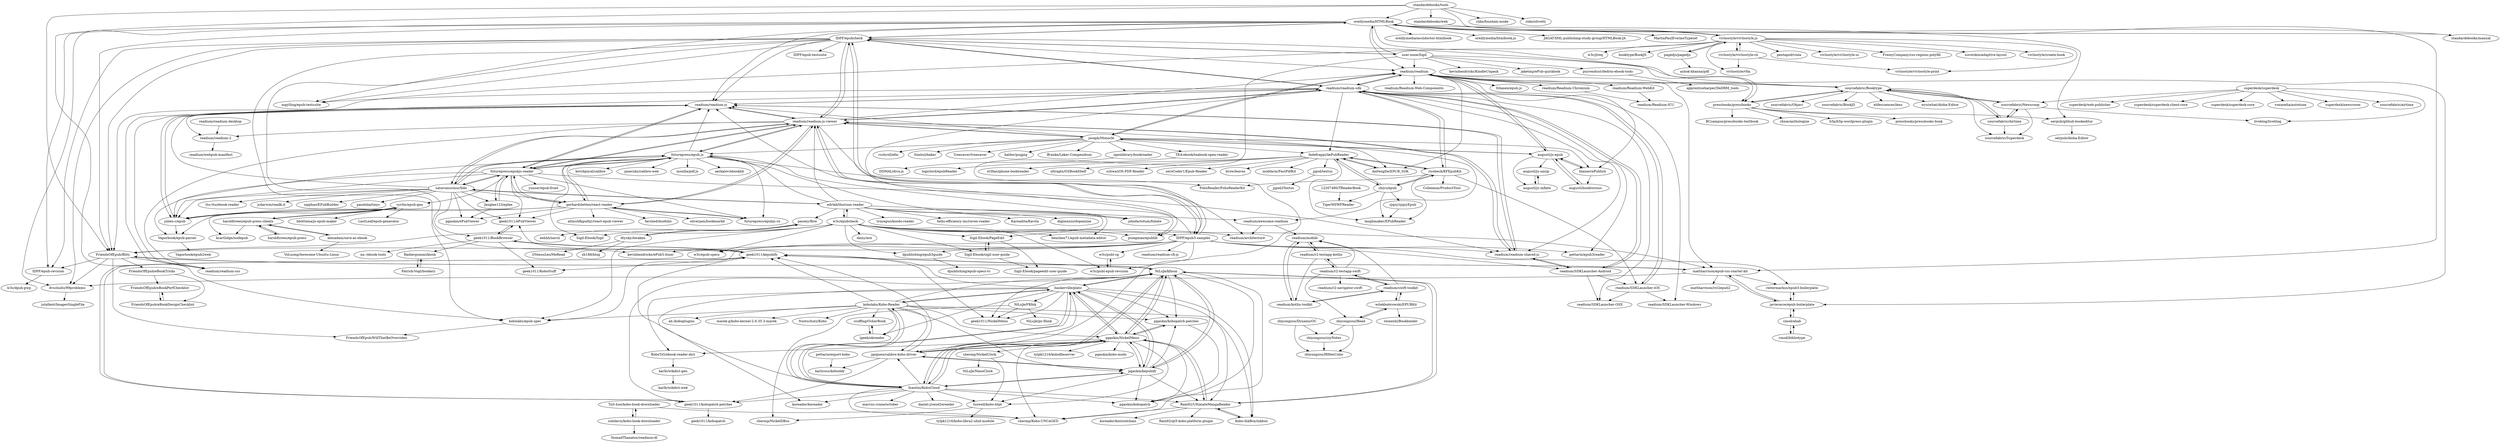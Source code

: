 digraph G {
"oreillymedia/HTMLBook" -> "vivliostyle/vivliostyle.js"
"oreillymedia/HTMLBook" -> "dvschultz/99problems"
"oreillymedia/HTMLBook" -> "oreillymedia/asciidoctor-htmlbook"
"oreillymedia/HTMLBook" -> "mgylling/epub-testsuite"
"oreillymedia/HTMLBook" -> "IDPF/epubcheck"
"oreillymedia/HTMLBook" -> "readium/readium"
"oreillymedia/HTMLBook" -> "oreillymedia/htmlbook.js"
"oreillymedia/HTMLBook" -> "readium/readium-js"
"oreillymedia/HTMLBook" -> "mattharrison/epub-css-starter-kit"
"oreillymedia/HTMLBook" -> "FriendsOfEpub/Blitz"
"oreillymedia/HTMLBook" -> "JAGAT-XML-publishing-study-group/HTMLBook-JA"
"oreillymedia/HTMLBook" -> "pressbooks/pressbooks"
"oreillymedia/HTMLBook" -> "IDPF/epub-revision"
"oreillymedia/HTMLBook" -> "oerpub/github-bookeditor"
"oreillymedia/HTMLBook" -> "MartinPaulEve/meTypeset" ["e"=1]
"IDPF/epubcheck" -> "user-none/Sigil"
"IDPF/epubcheck" -> "IDPF/epub3-samples"
"IDPF/epubcheck" -> "kobolabs/epub-spec"
"IDPF/epubcheck" -> "readium/readium-js-viewer"
"IDPF/epubcheck" -> "readium/readium-js"
"IDPF/epubcheck" -> "dvschultz/99problems"
"IDPF/epubcheck" -> "oreillymedia/HTMLBook"
"IDPF/epubcheck" -> "IDPF/epub-revision"
"IDPF/epubcheck" -> "readium/readium-sdk"
"IDPF/epubcheck" -> "mgylling/epub-testsuite"
"IDPF/epubcheck" -> "pressbooks/pressbooks"
"IDPF/epubcheck" -> "FriendsOfEpub/Blitz"
"IDPF/epubcheck" -> "readium/readium"
"IDPF/epubcheck" -> "IDPF/epub-testsuite"
"IDPF/epubcheck" -> "kevinhendricks/ePub3-itizer"
"kobolabs/Kobo-Reader" -> "kobolabs/epub-spec"
"kobolabs/Kobo-Reader" -> "baskerville/plato"
"kobolabs/Kobo-Reader" -> "NiLuJe/kfmon"
"kobolabs/Kobo-Reader" -> "jgoguen/calibre-kobo-driver"
"kobolabs/Kobo-Reader" -> "fsantini/KoboCloud"
"kobolabs/Kobo-Reader" -> "ah-/koboplugins"
"kobolabs/Kobo-Reader" -> "marek-g/kobo-kernel-2.6.35.3-marek"
"kobolabs/Kobo-Reader" -> "ccoffing/OcherBook"
"kobolabs/Kobo-Reader" -> "pgaskin/NickelMenu"
"kobolabs/Kobo-Reader" -> "frostschutz/Kobo"
"kobolabs/Kobo-Reader" -> "lgeek/okreader"
"kobolabs/Kobo-Reader" -> "pgaskin/kepubify"
"kobolabs/Kobo-Reader" -> "Kobo-InkBox/inkbox"
"kobolabs/Kobo-Reader" -> "geek1011/kepubify"
"kobolabs/Kobo-Reader" -> "pgaskin/kobopatch-patches"
"Rain92/UltimateMangaReader" -> "NiLuJe/kfmon"
"Rain92/UltimateMangaReader" -> "Rain92/qt5-kobo-platform-plugin"
"Rain92/UltimateMangaReader" -> "Kobo-InkBox/inkbox"
"Rain92/UltimateMangaReader" -> "koreader/koxtoolchain"
"Rain92/UltimateMangaReader" -> "pgaskin/NickelMenu"
"Rain92/UltimateMangaReader" -> "shermp/Kobo-UNCaGED"
"subdavis/kobo-book-downloader" -> "TnS-hun/kobo-book-downloader"
"subdavis/kobo-book-downloader" -> "NomadThanatos/readmoo-dl"
"alexadam/save-as-ebook" -> "haroldtreen/epub-press-clients"
"alexadam/save-as-ebook" -> "VoLuong/Awesome-Ubuntu-Linux" ["e"=1]
"futurepress/epub.js" -> "futurepress/epubjs-reader"
"futurepress/epub.js" -> "gerhardsletten/react-reader"
"futurepress/epub.js" -> "readium/readium-js-viewer"
"futurepress/epub.js" -> "satorumurmur/bibi"
"futurepress/epub.js" -> "readium/readium-js"
"futurepress/epub.js" -> "johnfactotum/foliate" ["e"=1]
"futurepress/epub.js" -> "Sigil-Ebook/Sigil" ["e"=1]
"futurepress/epub.js" -> "kovidgoyal/calibre" ["e"=1]
"futurepress/epub.js" -> "FolioReader/FolioReaderKit" ["e"=1]
"futurepress/epub.js" -> "futurepress/epubjs-rn"
"futurepress/epub.js" -> "julien-c/epub"
"futurepress/epub.js" -> "janeczku/calibre-web" ["e"=1]
"futurepress/epub.js" -> "mozilla/pdf.js" ["e"=1]
"futurepress/epub.js" -> "psiegman/epublib" ["e"=1]
"futurepress/epub.js" -> "aerkalov/ebooklib" ["e"=1]
"gerhardsletten/react-reader" -> "futurepress/epubjs-rn"
"gerhardsletten/react-reader" -> "futurepress/epubjs-reader"
"gerhardsletten/react-reader" -> "altmshfkgudtjr/react-epub-viewer"
"gerhardsletten/react-reader" -> "futurepress/epub.js"
"gerhardsletten/react-reader" -> "geek1011/ePubViewer"
"gerhardsletten/react-reader" -> "julien-c/epub"
"gerhardsletten/react-reader" -> "farshed/duofolio" ["e"=1]
"gerhardsletten/react-reader" -> "Vaporbook/epub-parser"
"gerhardsletten/react-reader" -> "readium/readium-js-viewer"
"gerhardsletten/react-reader" -> "pgaskin/ePubViewer"
"gerhardsletten/react-reader" -> "oliverjam/bookmarkd"
"geek1011/ePubViewer" -> "geek1011/BookBrowser"
"dtysky/Awaken" -> "pacexy/flow"
"dtysky/Awaken" -> "zb188/blog" ["e"=1]
"dtysky/Awaken" -> "GVenusLeo/MeRead"
"pgaskin/NickelMenu" -> "NiLuJe/kfmon"
"pgaskin/NickelMenu" -> "pgaskin/kepubify"
"pgaskin/NickelMenu" -> "baskerville/plato"
"pgaskin/NickelMenu" -> "pgaskin/kobopatch-patches"
"pgaskin/NickelMenu" -> "fsantini/KoboCloud"
"pgaskin/NickelMenu" -> "Rain92/UltimateMangaReader"
"pgaskin/NickelMenu" -> "pgaskin/kobopatch"
"pgaskin/NickelMenu" -> "tsowell/kobo-btpt"
"pgaskin/NickelMenu" -> "shermp/Kobo-UNCaGED"
"pgaskin/NickelMenu" -> "jgoguen/calibre-kobo-driver"
"pgaskin/NickelMenu" -> "shermp/NickelClock"
"pgaskin/NickelMenu" -> "BoboTiG/ebook-reader-dict"
"pgaskin/NickelMenu" -> "tylpk1216/kobofileserver"
"pgaskin/NickelMenu" -> "pgaskin/kobo-mods"
"pacexy/flow" -> "dtysky/Awaken"
"pacexy/flow" -> "eehhh/naviii" ["e"=1]
"NiLuJe/FBInk" -> "geek1011/NickelMenu"
"NiLuJe/FBInk" -> "NiLuJe/py-fbink"
"NiLuJe/FBInk" -> "shermp/NickelDBus"
"baskerville/plato" -> "pgaskin/NickelMenu"
"baskerville/plato" -> "NiLuJe/kfmon"
"baskerville/plato" -> "pgaskin/kepubify"
"baskerville/plato" -> "fsantini/KoboCloud"
"baskerville/plato" -> "geek1011/kepubify"
"baskerville/plato" -> "Rain92/UltimateMangaReader"
"baskerville/plato" -> "kobolabs/Kobo-Reader"
"baskerville/plato" -> "BoboTiG/ebook-reader-dict"
"baskerville/plato" -> "NiLuJe/FBInk"
"baskerville/plato" -> "geek1011/NickelMenu"
"baskerville/plato" -> "koreader/koreader" ["e"=1]
"baskerville/plato" -> "lgeek/okreader"
"baskerville/plato" -> "pgaskin/kobopatch-patches"
"baskerville/plato" -> "jgoguen/calibre-kobo-driver"
"baskerville/plato" -> "Kobo-InkBox/inkbox"
"IDPF/epub3-samples" -> "reitermarkus/epub3-boilerplate"
"IDPF/epub3-samples" -> "IDPF/epubcheck"
"IDPF/epub3-samples" -> "FriendsOfEpub/Blitz"
"IDPF/epub3-samples" -> "w3c/epub-specs"
"IDPF/epub3-samples" -> "readium/readium-js-viewer"
"IDPF/epub3-samples" -> "w3c/publ-cg"
"IDPF/epub3-samples" -> "readium/readium-js"
"IDPF/epub3-samples" -> "w3c/publ-epub-revision"
"IDPF/epub3-samples" -> "readium/SDKLauncher-Android"
"IDPF/epub3-samples" -> "dpublishing/epub3guide"
"IDPF/epub3-samples" -> "readium/readium-cfi-js"
"IDPF/epub3-samples" -> "kevinhendricks/ePub3-itizer"
"IDPF/epub3-samples" -> "pettarin/epub3reader" ["e"=1]
"IDPF/epub3-samples" -> "kobolabs/epub-spec"
"IDPF/epub3-samples" -> "readium/readium-shared-js"
"reitermarkus/epub3-boilerplate" -> "javierarce/epub-boilerplate"
"superdesk/superdesk" -> "superdesk/web-publisher"
"superdesk/superdesk" -> "liveblog/liveblog"
"superdesk/superdesk" -> "superdesk/superdesk-client-core"
"superdesk/superdesk" -> "superdesk/superdesk-core"
"superdesk/superdesk" -> "voxmedia/autotune" ["e"=1]
"superdesk/superdesk" -> "superdesk/newsroom"
"superdesk/superdesk" -> "sourcefabric/Newscoop"
"superdesk/superdesk" -> "sourcefabric/airtime" ["e"=1]
"satorumurmur/bibi" -> "futurepress/epubjs-reader"
"satorumurmur/bibi" -> "geek1011/ePubViewer"
"satorumurmur/bibi" -> "futurepress/epub.js"
"satorumurmur/bibi" -> "readium/readium-js-viewer"
"satorumurmur/bibi" -> "readium/readium-js"
"satorumurmur/bibi" -> "ttu-ttu/ebook-reader" ["e"=1]
"satorumurmur/bibi" -> "geek1011/BookBrowser"
"satorumurmur/bibi" -> "jcdarwin/readk.it"
"satorumurmur/bibi" -> "sqqihao/EPubBuilder"
"satorumurmur/bibi" -> "gerhardsletten/react-reader"
"satorumurmur/bibi" -> "pgaskin/ePubViewer"
"satorumurmur/bibi" -> "Janglee123/eplee"
"satorumurmur/bibi" -> "edrlab/thorium-reader"
"satorumurmur/bibi" -> "pandolia/tinyc" ["e"=1]
"satorumurmur/bibi" -> "julien-c/epub"
"openlibrary/bookreader" -> "DDMAL/diva.js" ["e"=1]
"standardebooks/tools" -> "standardebooks/web"
"standardebooks/tools" -> "standardebooks/manual"
"standardebooks/tools" -> "FriendsOfEpub/Blitz"
"standardebooks/tools" -> "kobolabs/epub-spec"
"standardebooks/tools" -> "oreillymedia/HTMLBook"
"standardebooks/tools" -> "rnkn/fountain-mode" ["e"=1]
"standardebooks/tools" -> "rnkn/olivetti" ["e"=1]
"readium/readium-js" -> "readium/readium-js-viewer"
"readium/readium-js" -> "readium/readium-shared-js"
"readium/readium-js" -> "readium/readium-sdk"
"readium/readium-js" -> "futurepress/epubjs-reader"
"readium/readium-js" -> "julien-c/epub"
"readium/readium-js" -> "readium/readium-2"
"readium/readium-js" -> "readium/readium-css"
"readium/readium-js-viewer" -> "readium/readium-js"
"readium/readium-js-viewer" -> "readium/readium-shared-js"
"readium/readium-js-viewer" -> "readium/readium-2"
"readium/readium-js-viewer" -> "readium/readium-sdk"
"readium/readium-js-viewer" -> "futurepress/epubjs-reader"
"readium/readium-js-viewer" -> "futurepress/epub.js"
"readium/readium-js-viewer" -> "IDPF/epubcheck"
"readium/readium-js-viewer" -> "readium/readium-css"
"readium/readium-js-viewer" -> "readium/architecture"
"readium/readium-js-viewer" -> "IDPF/epub3-samples"
"readium/readium-js-viewer" -> "joseph/Monocle"
"readium/readium-js-viewer" -> "gerhardsletten/react-reader"
"readium/readium-js-viewer" -> "readium/awesome-readium"
"readium/readium-js-viewer" -> "satorumurmur/bibi"
"readium/readium-js-viewer" -> "readium/readium"
"edrlab/thorium-reader" -> "w3c/epubcheck"
"edrlab/thorium-reader" -> "readium/awesome-readium"
"edrlab/thorium-reader" -> "johnfactotum/foliate" ["e"=1]
"edrlab/thorium-reader" -> "troyeguo/koodo-reader" ["e"=1]
"edrlab/thorium-reader" -> "benchen71/epub-metadata-editor"
"edrlab/thorium-reader" -> "hello-efficiency-inc/raven-reader" ["e"=1]
"edrlab/thorium-reader" -> "Kareadita/Kavita" ["e"=1]
"edrlab/thorium-reader" -> "readium/readium-js-viewer"
"edrlab/thorium-reader" -> "Sigil-Ebook/PageEdit"
"edrlab/thorium-reader" -> "pacexy/flow"
"edrlab/thorium-reader" -> "futurepress/epub.js"
"edrlab/thorium-reader" -> "satorumurmur/bibi"
"edrlab/thorium-reader" -> "digimezzo/dopamine" ["e"=1]
"psyrendust/dedrm-ebook-tools" -> "apprenticeharper/DeDRM_tools" ["e"=1]
"Janglee123/eplee" -> "pgaskin/ePubViewer"
"Janglee123/eplee" -> "futurepress/epubjs-reader"
"12207480/TReaderBook" -> "TigerWf/WFReader"
"dpublishing/epub3guide" -> "dpublishing/epub-specs-tc"
"w3c/epubcheck" -> "w3c/epub-specs"
"w3c/epubcheck" -> "kobolabs/epub-spec"
"w3c/epubcheck" -> "daisy/ace"
"w3c/epubcheck" -> "w3c/publ-epub-revision"
"w3c/epubcheck" -> "edrlab/thorium-reader"
"w3c/epubcheck" -> "Sigil-Ebook/PageEdit"
"w3c/epubcheck" -> "mattharrison/epub-css-starter-kit"
"w3c/epubcheck" -> "psiegman/epublib" ["e"=1]
"w3c/epubcheck" -> "Sigil-Ebook/Sigil" ["e"=1]
"w3c/epubcheck" -> "IDPF/epub3-samples"
"w3c/epubcheck" -> "readium/architecture"
"w3c/epubcheck" -> "Sigil-Ebook/sigil-user-guide"
"w3c/epubcheck" -> "benchen71/epub-metadata-editor"
"w3c/epubcheck" -> "dpublishing/epub3guide"
"w3c/epubcheck" -> "FriendsOfEpub/Blitz"
"readium/SDKLauncher-iOS" -> "readium/SDKLauncher-OSX"
"readium/SDKLauncher-iOS" -> "readium/readium-sdk"
"readium/SDKLauncher-iOS" -> "readium/SDKLauncher-Windows"
"readium/readium" -> "augustl/js-epub"
"readium/readium" -> "readium/Readium-Chromium"
"readium/readium" -> "fchasen/epub.js"
"readium/readium" -> "readium/Readium-Web-Components"
"readium/readium" -> "readium/readium-sdk"
"readium/readium" -> "joseph/Monocle"
"readium/readium" -> "mattharrison/epub-css-starter-kit"
"readium/readium" -> "blaine/rePublish"
"readium/readium" -> "sourcefabric/Booktype"
"readium/readium" -> "readium/Readium-WebKit"
"readium/readium" -> "AnFengDe/EPUB_SDK"
"readium/readium" -> "javierarce/epub-boilerplate"
"readium/readium-sdk" -> "readium/SDKLauncher-iOS"
"readium/readium-sdk" -> "readium/SDKLauncher-Android"
"readium/readium-sdk" -> "readium/readium-shared-js"
"readium/readium-sdk" -> "readium/readium-js"
"readium/readium-sdk" -> "readium/SDKLauncher-OSX"
"readium/readium-sdk" -> "readium/readium-js-viewer"
"readium/readium-sdk" -> "ricobeck/KFEpubKit"
"readium/readium-sdk" -> "readium/readium"
"readium/readium-sdk" -> "pettarin/epub3reader" ["e"=1]
"readium/readium-sdk" -> "mgylling/epub-testsuite"
"readium/readium-sdk" -> "psiegman/epublib" ["e"=1]
"readium/readium-sdk" -> "IDPF/epubcheck"
"readium/readium-sdk" -> "readium/readium-css"
"readium/readium-sdk" -> "readium/SDKLauncher-Windows"
"readium/readium-sdk" -> "fedefrappi/AePubReader"
"zjqzy/zjqzyEpub" -> "laughmaker/EPubReader"
"BoboTiG/ebook-reader-dict" -> "karlb/wikdict-gen"
"fsantini/KoboCloud" -> "pgaskin/NickelMenu"
"fsantini/KoboCloud" -> "pgaskin/kepubify"
"fsantini/KoboCloud" -> "NiLuJe/kfmon"
"fsantini/KoboCloud" -> "baskerville/plato"
"fsantini/KoboCloud" -> "kobolabs/Kobo-Reader"
"fsantini/KoboCloud" -> "geek1011/kepubify"
"fsantini/KoboCloud" -> "jgoguen/calibre-kobo-driver"
"fsantini/KoboCloud" -> "Rain92/UltimateMangaReader"
"fsantini/KoboCloud" -> "tsowell/kobo-btpt"
"fsantini/KoboCloud" -> "shermp/Kobo-UNCaGED"
"fsantini/KoboCloud" -> "geek1011/kobopatch-patches"
"fsantini/KoboCloud" -> "daniel-j/send2ereader"
"fsantini/KoboCloud" -> "pgaskin/kobopatch"
"fsantini/KoboCloud" -> "marcus-crane/october"
"fsantini/KoboCloud" -> "koreader/koreader" ["e"=1]
"Kobo-InkBox/inkbox" -> "Rain92/UltimateMangaReader"
"readium/r2-testapp-swift" -> "readium/r2-navigator-swift"
"readium/r2-testapp-swift" -> "readium/swift-toolkit"
"readium/r2-testapp-swift" -> "readium/r2-testapp-kotlin"
"readium/r2-testapp-swift" -> "readium/mobile"
"readium/r2-testapp-swift" -> "zhiyongzou/iRead"
"mattharrison/epub-css-starter-kit" -> "javierarce/epub-boilerplate"
"mattharrison/epub-css-starter-kit" -> "mattharrison/rst2epub2"
"mattharrison/epub-css-starter-kit" -> "reitermarkus/epub3-boilerplate"
"mattharrison/epub-css-starter-kit" -> "dvschultz/99problems"
"mattharrison/epub-css-starter-kit" -> "FriendsOfEpub/Blitz"
"geek1011/kepubify" -> "geek1011/kobopatch-patches"
"geek1011/kepubify" -> "geek1011/KoboStuff"
"geek1011/kepubify" -> "geek1011/ePubViewer"
"geek1011/kepubify" -> "NiLuJe/kfmon"
"geek1011/kepubify" -> "geek1011/NickelMenu"
"geek1011/kepubify" -> "geek1011/BookBrowser"
"pagedjs/pagedjs" -> "vivliostyle/vivliostyle.js"
"pagedjs/pagedjs" -> "ashok-khanna/pdf"
"augustl/js-inflate" -> "augustl/js-unzip"
"futurepress/epubjs-reader" -> "futurepress/epub.js"
"futurepress/epubjs-reader" -> "gerhardsletten/react-reader"
"futurepress/epubjs-reader" -> "readium/readium-js"
"futurepress/epubjs-reader" -> "readium/readium-js-viewer"
"futurepress/epubjs-reader" -> "satorumurmur/bibi"
"futurepress/epubjs-reader" -> "julien-c/epub"
"futurepress/epubjs-reader" -> "futurepress/epubjs-rn"
"futurepress/epubjs-reader" -> "Vaporbook/epub-parser"
"futurepress/epubjs-reader" -> "yunser/epub-front"
"futurepress/epubjs-reader" -> "geek1011/ePubViewer"
"futurepress/epubjs-reader" -> "Janglee123/eplee"
"futurepress/epubjs-reader" -> "cyrilis/epub-gen"
"futurepress/epubjs-reader" -> "readium/readium-shared-js"
"readium/readium-2" -> "readium/webpub-manifest"
"vivliostyle/vivliostyle.js" -> "vivliostyle/vivliostyle-cli"
"vivliostyle/vivliostyle.js" -> "pentapod/viola"
"vivliostyle/vivliostyle.js" -> "vivliostyle/vfm"
"vivliostyle/vivliostyle.js" -> "vivliostyle/vivliostyle-print"
"vivliostyle/vivliostyle.js" -> "pagedjs/pagedjs"
"vivliostyle/vivliostyle.js" -> "FriendsOfEpub/Blitz"
"vivliostyle/vivliostyle.js" -> "vivliostyle/vivliostyle-ui"
"vivliostyle/vivliostyle.js" -> "oreillymedia/HTMLBook"
"vivliostyle/vivliostyle.js" -> "FremyCompany/css-regions-polyfill" ["e"=1]
"vivliostyle/vivliostyle.js" -> "sorotokin/adaptive-layout"
"vivliostyle/vivliostyle.js" -> "vivliostyle/create-book"
"vivliostyle/vivliostyle.js" -> "w3c/jlreq" ["e"=1]
"vivliostyle/vivliostyle.js" -> "booktype/BookJS"
"ricobeck/KFEpubKit" -> "zhiyu/epub"
"ricobeck/KFEpubKit" -> "fedefrappi/AePubReader"
"ricobeck/KFEpubKit" -> "FolioReader/FolioReaderKit" ["e"=1]
"ricobeck/KFEpubKit" -> "readium/SDKLauncher-iOS"
"ricobeck/KFEpubKit" -> "laughmaker/EPubReader"
"ricobeck/KFEpubKit" -> "readium/readium-sdk"
"ricobeck/KFEpubKit" -> "Cclleemm/ProductTour" ["e"=1]
"standardebooks/web" -> "standardebooks/manual"
"readium/awesome-readium" -> "readium/architecture"
"readium/awesome-readium" -> "readium/mobile"
"jjgod/textus" -> "jjgod/iTextus"
"sourcefabric/Booktype" -> "sourcefabric/Newscoop"
"sourcefabric/Booktype" -> "sourcefabric/Airtime"
"sourcefabric/Booktype" -> "sourcefabric/Superdesk"
"sourcefabric/Booktype" -> "sourcefabric/Objavi"
"sourcefabric/Booktype" -> "readium/readium"
"sourcefabric/Booktype" -> "sourcefabric/BookJS"
"sourcefabric/Booktype" -> "pressbooks/pressbooks"
"sourcefabric/Booktype" -> "elifesciences/lens" ["e"=1]
"sourcefabric/Booktype" -> "wysiwhat/Aloha-Editor"
"joseph/Monocle" -> "augustl/js-epub"
"joseph/Monocle" -> "rschroll/efm"
"joseph/Monocle" -> "readium/readium"
"joseph/Monocle" -> "blaine/rePublish"
"joseph/Monocle" -> "openlibrary/bookreader"
"joseph/Monocle" -> "readium/readium-js-viewer"
"joseph/Monocle" -> "TEA-ebook/teabook-open-reader"
"joseph/Monocle" -> "readium/readium-js"
"joseph/Monocle" -> "AnFengDe/EPUB_SDK"
"joseph/Monocle" -> "Simbul/baker" ["e"=1]
"joseph/Monocle" -> "fedefrappi/AePubReader"
"joseph/Monocle" -> "Treesaver/treesaver" ["e"=1]
"joseph/Monocle" -> "kaldor/pugpig" ["e"=1]
"joseph/Monocle" -> "futurepress/epub.js"
"joseph/Monocle" -> "ffranke/Laker-Compendium" ["e"=1]
"cyrilis/epub-gen" -> "bbottema/js-epub-maker"
"cyrilis/epub-gen" -> "julien-c/epub"
"cyrilis/epub-gen" -> "kcartlidge/nodepub"
"cyrilis/epub-gen" -> "LastLeaf/epub-generator"
"cyrilis/epub-gen" -> "haroldtreen/epub-press-clients"
"readium/r2-testapp-kotlin" -> "readium/mobile"
"readium/r2-testapp-kotlin" -> "readium/r2-testapp-swift"
"readium/r2-testapp-kotlin" -> "readium/kotlin-toolkit"
"ccoffing/OcherBook" -> "lgeek/okreader"
"julien-c/epub" -> "Vaporbook/epub-parser"
"julien-c/epub" -> "cyrilis/epub-gen"
"julien-c/epub" -> "readium/readium-js"
"zhiyongzou/iRead" -> "zhiyongzou/IRHexColor"
"zhiyongzou/iRead" -> "zhiyongzou/zzyNotes"
"zhiyongzou/iRead" -> "witekbobrowski/EPUBKit"
"NiLuJe/kfmon" -> "pgaskin/NickelMenu"
"NiLuJe/kfmon" -> "baskerville/plato"
"NiLuJe/kfmon" -> "Rain92/UltimateMangaReader"
"NiLuJe/kfmon" -> "geek1011/NickelMenu"
"NiLuJe/kfmon" -> "pgaskin/kepubify"
"NiLuJe/kfmon" -> "shermp/Kobo-UNCaGED"
"NiLuJe/kfmon" -> "geek1011/kepubify"
"NiLuJe/kfmon" -> "geek1011/kobopatch-patches"
"NiLuJe/kfmon" -> "fsantini/KoboCloud"
"NiLuJe/kfmon" -> "pgaskin/kobopatch-patches"
"NiLuJe/kfmon" -> "pgaskin/kobopatch"
"pgaskin/kepubify" -> "pgaskin/NickelMenu"
"pgaskin/kepubify" -> "NiLuJe/kfmon"
"pgaskin/kepubify" -> "jgoguen/calibre-kobo-driver"
"pgaskin/kepubify" -> "fsantini/KoboCloud"
"pgaskin/kepubify" -> "baskerville/plato"
"pgaskin/kepubify" -> "Rain92/UltimateMangaReader"
"pgaskin/kepubify" -> "pgaskin/kobopatch-patches"
"pgaskin/kepubify" -> "pgaskin/kobopatch"
"pgaskin/kepubify" -> "tsowell/kobo-btpt"
"sourcefabric/Airtime" -> "sourcefabric/Superdesk"
"sourcefabric/Airtime" -> "sourcefabric/Newscoop"
"sourcefabric/Airtime" -> "sourcefabric/Booktype"
"sourcefabric/Newscoop" -> "sourcefabric/Superdesk"
"sourcefabric/Newscoop" -> "sourcefabric/Booktype"
"sourcefabric/Newscoop" -> "sourcefabric/Airtime"
"sourcefabric/Newscoop" -> "liveblog/liveblog"
"haroldtreen/epub-press-clients" -> "haroldtreen/epub-press"
"haroldtreen/epub-press-clients" -> "cyrilis/epub-gen"
"haroldtreen/epub-press-clients" -> "alexadam/save-as-ebook"
"haroldtreen/epub-press-clients" -> "kcartlidge/nodepub"
"user-none/Sigil" -> "IDPF/epubcheck"
"user-none/Sigil" -> "kevinhendricks/KindleUnpack" ["e"=1]
"user-none/Sigil" -> "jaketmp/ePub-quicklook" ["e"=1]
"user-none/Sigil" -> "jgoguen/calibre-kobo-driver"
"user-none/Sigil" -> "oreillymedia/HTMLBook"
"user-none/Sigil" -> "sourcefabric/Booktype"
"user-none/Sigil" -> "psyrendust/dedrm-ebook-tools"
"user-none/Sigil" -> "readium/readium"
"futurepress/epubjs-rn" -> "gerhardsletten/react-reader"
"Radiergummi/kiosk" -> "Patrick-Vogt/bookery"
"readium/readium-desktop" -> "readium/readium-2"
"geek1011/BookBrowser" -> "geek1011/ePubViewer"
"geek1011/BookBrowser" -> "geek1011/kepubify"
"geek1011/BookBrowser" -> "Radiergummi/kiosk"
"geek1011/BookBrowser" -> "geek1011/KoboStuff"
"geek1011/BookBrowser" -> "na--/ebook-tools" ["e"=1]
"Sigil-Ebook/PageEdit" -> "Sigil-Ebook/sigil-user-guide"
"Sigil-Ebook/PageEdit" -> "Sigil-Ebook/pageedit-user-guide"
"oerpub/github-bookeditor" -> "oerpub/Aloha-Editor"
"TnS-hun/kobo-book-downloader" -> "subdavis/kobo-book-downloader"
"TnS-hun/kobo-book-downloader" -> "shermp/Kobo-UNCaGED"
"readium/swift-toolkit" -> "readium/kotlin-toolkit"
"readium/swift-toolkit" -> "witekbobrowski/EPUBKit"
"readium/swift-toolkit" -> "readium/r2-testapp-swift"
"readium/swift-toolkit" -> "readium/mobile"
"FriendsOfEpub/Blitz" -> "FriendsOfEpub/eBookTricks"
"FriendsOfEpub/Blitz" -> "readium/readium-css"
"FriendsOfEpub/Blitz" -> "dvschultz/99problems"
"FriendsOfEpub/Blitz" -> "FriendsOfEpub/WillThatBeOverriden"
"FriendsOfEpub/Blitz" -> "IDPF/epub-revision"
"FriendsOfEpub/Blitz" -> "mattharrison/epub-css-starter-kit"
"readium/kotlin-toolkit" -> "readium/swift-toolkit"
"readium/kotlin-toolkit" -> "readium/mobile"
"fedefrappi/AePubReader" -> "ricobeck/KFEpubKit"
"fedefrappi/AePubReader" -> "AnFengDe/EPUB_SDK"
"fedefrappi/AePubReader" -> "st3fan/iphone-bookreader"
"fedefrappi/AePubReader" -> "jjgod/textus"
"fedefrappi/AePubReader" -> "zhiyu/epub"
"fedefrappi/AePubReader" -> "ultragtx/GSBookShelf" ["e"=1]
"fedefrappi/AePubReader" -> "schwa/iOS-PDF-Reader" ["e"=1]
"fedefrappi/AePubReader" -> "zeroCoder1/Epub-Reader"
"fedefrappi/AePubReader" -> "laughmaker/EPubReader"
"fedefrappi/AePubReader" -> "brow/leaves" ["e"=1]
"fedefrappi/AePubReader" -> "mobfarm/FastPdfKit" ["e"=1]
"haroldtreen/epub-press" -> "haroldtreen/epub-press-clients"
"pgaskin/kobopatch-patches" -> "pgaskin/kobopatch"
"pgaskin/kobopatch-patches" -> "pgaskin/NickelMenu"
"kobolabs/epub-spec" -> "FriendsOfEpub/WillThatBeOverriden"
"shermp/NickelClock" -> "NiLuJe/NanoClock"
"shermp/NickelClock" -> "tsowell/kobo-btpt"
"augustl/js-unzip" -> "augustl/js-inflate"
"geek1011/kobopatch-patches" -> "geek1011/kobopatch"
"geek1011/kobopatch-patches" -> "geek1011/kepubify"
"cmod/bibliotype" -> "cmod/ahab"
"jgoguen/calibre-kobo-driver" -> "pgaskin/kepubify"
"jgoguen/calibre-kobo-driver" -> "geek1011/kepubify"
"jgoguen/calibre-kobo-driver" -> "pgaskin/NickelMenu"
"jgoguen/calibre-kobo-driver" -> "karlicoss/kobuddy"
"jgoguen/calibre-kobo-driver" -> "geek1011/kobopatch-patches"
"readium/readium-shared-js" -> "readium/readium-js"
"readium/readium-shared-js" -> "readium/readium-js-viewer"
"readium/readium-shared-js" -> "readium/SDKLauncher-Android"
"AnFengDe/EPUB_SDK" -> "fedefrappi/AePubReader"
"witekbobrowski/EPUBKit" -> "stonezhl/Bookbinder"
"witekbobrowski/EPUBKit" -> "readium/swift-toolkit"
"witekbobrowski/EPUBKit" -> "zhiyongzou/iRead"
"lgeek/okreader" -> "ccoffing/OcherBook"
"pettarin/export-kobo" -> "karlicoss/kobuddy"
"Sigil-Ebook/sigil-user-guide" -> "Sigil-Ebook/pageedit-user-guide"
"Sigil-Ebook/sigil-user-guide" -> "Sigil-Ebook/PageEdit"
"zhiyongzou/DynamicOC" -> "zhiyongzou/IRHexColor"
"zhiyongzou/DynamicOC" -> "zhiyongzou/zzyNotes"
"Vaporbook/epub-parser" -> "Vaporbook/epub2web"
"vivliostyle/vivliostyle-cli" -> "vivliostyle/vfm"
"vivliostyle/vivliostyle-cli" -> "vivliostyle/vivliostyle.js"
"vivliostyle/vivliostyle-cli" -> "vivliostyle/vivliostyle-print"
"readium/SDKLauncher-Android" -> "readium/SDKLauncher-iOS"
"readium/SDKLauncher-Android" -> "readium/readium-shared-js"
"readium/SDKLauncher-Android" -> "readium/readium-sdk"
"readium/SDKLauncher-Android" -> "readium/SDKLauncher-OSX"
"augustl/js-epub" -> "blaine/rePublish"
"augustl/js-epub" -> "augustl/booktorious"
"augustl/js-epub" -> "augustl/js-unzip"
"augustl/js-epub" -> "readium/readium"
"augustl/js-epub" -> "augustl/js-inflate"
"augustl/js-epub" -> "joseph/Monocle"
"Patrick-Vogt/bookery" -> "Radiergummi/kiosk"
"zhiyu/epub" -> "ricobeck/KFEpubKit"
"zhiyu/epub" -> "laughmaker/EPubReader"
"zhiyu/epub" -> "TigerWf/WFReader"
"zhiyu/epub" -> "fedefrappi/AePubReader"
"zhiyu/epub" -> "zjqzy/zjqzyEpub"
"FriendsOfEpub/eBookTricks" -> "FriendsOfEpub/eBookPerfChecklist"
"FriendsOfEpub/eBookTricks" -> "FriendsOfEpub/eBookDesignChecklist"
"w3c/publ-epub-revision" -> "w3c/publ-cg"
"dvschultz/99problems" -> "jstallent/ImagesSingleFile"
"blaine/rePublish" -> "augustl/js-epub"
"blaine/rePublish" -> "augustl/booktorious"
"TEA-ebook/teabook-open-reader" -> "logiclord/epubReader"
"augustl/booktorious" -> "augustl/js-epub"
"tsowell/kobo-btpt" -> "tylpk1216/kobo-libra2-uhid-module"
"tsowell/kobo-btpt" -> "shermp/NickelDBus"
"pressbooks/pressbooks" -> "BCcampus/pressbooks-textbook"
"pressbooks/pressbooks" -> "chnm/anthologize"
"pressbooks/pressbooks" -> "h5p/h5p-wordpress-plugin"
"pressbooks/pressbooks" -> "pressbooks/pressbooks-book"
"pressbooks/pressbooks" -> "sourcefabric/Booktype"
"pressbooks/pressbooks" -> "oerpub/github-bookeditor"
"readium/mobile" -> "readium/r2-testapp-kotlin"
"readium/mobile" -> "readium/kotlin-toolkit"
"cmod/ahab" -> "cmod/bibliotype"
"cmod/ahab" -> "javierarce/epub-boilerplate"
"javierarce/epub-boilerplate" -> "mattharrison/epub-css-starter-kit"
"javierarce/epub-boilerplate" -> "reitermarkus/epub3-boilerplate"
"javierarce/epub-boilerplate" -> "cmod/ahab"
"karlb/wikdict-gen" -> "karlb/wikdict-web"
"w3c/publ-cg" -> "w3c/publ-epub-revision"
"IDPF/epub-revision" -> "w3c/dpub-pwp"
"FriendsOfEpub/eBookDesignChecklist" -> "FriendsOfEpub/eBookPerfChecklist"
"FriendsOfEpub/eBookPerfChecklist" -> "FriendsOfEpub/eBookDesignChecklist"
"readium/Readium-WebKit" -> "readium/Readium-ICU"
"readium/Readium-Chromium" -> "readium/Readium-ICU"
"zhiyongzou/zzyNotes" -> "zhiyongzou/IRHexColor"
"oreillymedia/HTMLBook" ["l"="-34.584,-20.531"]
"vivliostyle/vivliostyle.js" ["l"="-34.511,-20.484"]
"dvschultz/99problems" ["l"="-34.597,-20.553"]
"oreillymedia/asciidoctor-htmlbook" ["l"="-34.548,-20.515"]
"mgylling/epub-testsuite" ["l"="-34.578,-20.571"]
"IDPF/epubcheck" ["l"="-34.605,-20.575"]
"readium/readium" ["l"="-34.559,-20.57"]
"oreillymedia/htmlbook.js" ["l"="-34.567,-20.51"]
"readium/readium-js" ["l"="-34.61,-20.649"]
"mattharrison/epub-css-starter-kit" ["l"="-34.633,-20.564"]
"FriendsOfEpub/Blitz" ["l"="-34.618,-20.553"]
"JAGAT-XML-publishing-study-group/HTMLBook-JA" ["l"="-34.559,-20.528"]
"pressbooks/pressbooks" ["l"="-34.611,-20.466"]
"IDPF/epub-revision" ["l"="-34.606,-20.536"]
"oerpub/github-bookeditor" ["l"="-34.598,-20.487"]
"MartinPaulEve/meTypeset" ["l"="7.372,7.282"]
"user-none/Sigil" ["l"="-34.629,-20.521"]
"IDPF/epub3-samples" ["l"="-34.631,-20.608"]
"kobolabs/epub-spec" ["l"="-34.693,-20.575"]
"readium/readium-js-viewer" ["l"="-34.597,-20.658"]
"readium/readium-sdk" ["l"="-34.56,-20.608"]
"IDPF/epub-testsuite" ["l"="-34.634,-20.545"]
"kevinhendricks/ePub3-itizer" ["l"="-34.61,-20.598"]
"kobolabs/Kobo-Reader" ["l"="-34.841,-20.594"]
"baskerville/plato" ["l"="-34.872,-20.574"]
"NiLuJe/kfmon" ["l"="-34.868,-20.596"]
"jgoguen/calibre-kobo-driver" ["l"="-34.835,-20.575"]
"fsantini/KoboCloud" ["l"="-34.885,-20.611"]
"ah-/koboplugins" ["l"="-34.859,-20.635"]
"marek-g/kobo-kernel-2.6.35.3-marek" ["l"="-34.84,-20.64"]
"ccoffing/OcherBook" ["l"="-34.819,-20.543"]
"pgaskin/NickelMenu" ["l"="-34.898,-20.593"]
"frostschutz/Kobo" ["l"="-34.821,-20.635"]
"lgeek/okreader" ["l"="-34.843,-20.546"]
"pgaskin/kepubify" ["l"="-34.881,-20.589"]
"Kobo-InkBox/inkbox" ["l"="-34.884,-20.555"]
"geek1011/kepubify" ["l"="-34.823,-20.618"]
"pgaskin/kobopatch-patches" ["l"="-34.869,-20.609"]
"Rain92/UltimateMangaReader" ["l"="-34.902,-20.573"]
"Rain92/qt5-kobo-platform-plugin" ["l"="-34.927,-20.556"]
"koreader/koxtoolchain" ["l"="-34.935,-20.543"]
"shermp/Kobo-UNCaGED" ["l"="-34.924,-20.591"]
"subdavis/kobo-book-downloader" ["l"="-35.035,-20.578"]
"TnS-hun/kobo-book-downloader" ["l"="-35.001,-20.581"]
"NomadThanatos/readmoo-dl" ["l"="-35.065,-20.575"]
"alexadam/save-as-ebook" ["l"="-34.736,-20.892"]
"haroldtreen/epub-press-clients" ["l"="-34.706,-20.854"]
"VoLuong/Awesome-Ubuntu-Linux" ["l"="28.122,-18.944"]
"futurepress/epub.js" ["l"="-34.599,-20.708"]
"futurepress/epubjs-reader" ["l"="-34.637,-20.704"]
"gerhardsletten/react-reader" ["l"="-34.635,-20.725"]
"satorumurmur/bibi" ["l"="-34.663,-20.695"]
"johnfactotum/foliate" ["l"="-34.933,2.399"]
"Sigil-Ebook/Sigil" ["l"="-27.457,-17.281"]
"kovidgoyal/calibre" ["l"="-27.489,-17.233"]
"FolioReader/FolioReaderKit" ["l"="-51.575,4.381"]
"futurepress/epubjs-rn" ["l"="-34.613,-20.744"]
"julien-c/epub" ["l"="-34.654,-20.72"]
"janeczku/calibre-web" ["l"="-27.405,-17.184"]
"mozilla/pdf.js" ["l"="26.898,-26.966"]
"psiegman/epublib" ["l"="47.014,0.402"]
"aerkalov/ebooklib" ["l"="-11.305,-19.688"]
"altmshfkgudtjr/react-epub-viewer" ["l"="-34.646,-20.775"]
"geek1011/ePubViewer" ["l"="-34.722,-20.682"]
"farshed/duofolio" ["l"="21.484,-30.148"]
"Vaporbook/epub-parser" ["l"="-34.677,-20.727"]
"pgaskin/ePubViewer" ["l"="-34.683,-20.743"]
"oliverjam/bookmarkd" ["l"="-34.638,-20.76"]
"geek1011/BookBrowser" ["l"="-34.768,-20.665"]
"dtysky/Awaken" ["l"="-34.57,-20.837"]
"pacexy/flow" ["l"="-34.583,-20.795"]
"zb188/blog" ["l"="-27.583,-18.162"]
"GVenusLeo/MeRead" ["l"="-34.562,-20.868"]
"pgaskin/kobopatch" ["l"="-34.902,-20.61"]
"tsowell/kobo-btpt" ["l"="-34.918,-20.578"]
"shermp/NickelClock" ["l"="-34.942,-20.578"]
"BoboTiG/ebook-reader-dict" ["l"="-34.942,-20.6"]
"tylpk1216/kobofileserver" ["l"="-34.923,-20.606"]
"pgaskin/kobo-mods" ["l"="-34.926,-20.619"]
"eehhh/naviii" ["l"="-34.123,-13.317"]
"NiLuJe/FBInk" ["l"="-34.893,-20.531"]
"geek1011/NickelMenu" ["l"="-34.853,-20.569"]
"NiLuJe/py-fbink" ["l"="-34.91,-20.509"]
"shermp/NickelDBus" ["l"="-34.915,-20.546"]
"koreader/koreader" ["l"="-27.382,-17.24"]
"reitermarkus/epub3-boilerplate" ["l"="-34.655,-20.57"]
"w3c/epub-specs" ["l"="-34.679,-20.603"]
"w3c/publ-cg" ["l"="-34.647,-20.593"]
"w3c/publ-epub-revision" ["l"="-34.658,-20.605"]
"readium/SDKLauncher-Android" ["l"="-34.576,-20.621"]
"dpublishing/epub3guide" ["l"="-34.685,-20.619"]
"readium/readium-cfi-js" ["l"="-34.665,-20.588"]
"pettarin/epub3reader" ["l"="46.973,0.375"]
"readium/readium-shared-js" ["l"="-34.595,-20.638"]
"javierarce/epub-boilerplate" ["l"="-34.657,-20.545"]
"superdesk/superdesk" ["l"="-34.558,-20.307"]
"superdesk/web-publisher" ["l"="-34.579,-20.276"]
"liveblog/liveblog" ["l"="-34.563,-20.34"]
"superdesk/superdesk-client-core" ["l"="-34.555,-20.276"]
"superdesk/superdesk-core" ["l"="-34.528,-20.296"]
"voxmedia/autotune" ["l"="15.509,-30.47"]
"superdesk/newsroom" ["l"="-34.54,-20.283"]
"sourcefabric/Newscoop" ["l"="-34.567,-20.381"]
"sourcefabric/airtime" ["l"="-35.898,-17.63"]
"ttu-ttu/ebook-reader" ["l"="-30.2,-16.072"]
"jcdarwin/readk.it" ["l"="-34.704,-20.708"]
"sqqihao/EPubBuilder" ["l"="-34.729,-20.73"]
"Janglee123/eplee" ["l"="-34.659,-20.743"]
"edrlab/thorium-reader" ["l"="-34.631,-20.68"]
"pandolia/tinyc" ["l"="-28.766,-15.573"]
"openlibrary/bookreader" ["l"="-34.492,-20.684"]
"DDMAL/diva.js" ["l"="10.811,-34.695"]
"standardebooks/tools" ["l"="-34.669,-20.494"]
"standardebooks/web" ["l"="-34.705,-20.451"]
"standardebooks/manual" ["l"="-34.683,-20.457"]
"rnkn/fountain-mode" ["l"="-8.338,-22.073"]
"rnkn/olivetti" ["l"="-8.301,-21.991"]
"readium/readium-2" ["l"="-34.555,-20.688"]
"readium/readium-css" ["l"="-34.597,-20.614"]
"readium/architecture" ["l"="-34.584,-20.675"]
"joseph/Monocle" ["l"="-34.532,-20.642"]
"readium/awesome-readium" ["l"="-34.555,-20.722"]
"w3c/epubcheck" ["l"="-34.658,-20.628"]
"troyeguo/koodo-reader" ["l"="-27.269,-17.683"]
"benchen71/epub-metadata-editor" ["l"="-34.658,-20.658"]
"hello-efficiency-inc/raven-reader" ["l"="-29.451,-20.734"]
"Kareadita/Kavita" ["l"="-29.617,-17.635"]
"Sigil-Ebook/PageEdit" ["l"="-34.685,-20.66"]
"digimezzo/dopamine" ["l"="-27.917,-17.748"]
"psyrendust/dedrm-ebook-tools" ["l"="-34.57,-20.481"]
"apprenticeharper/DeDRM_tools" ["l"="-27.44,-17.134"]
"12207480/TReaderBook" ["l"="-34.312,-20.569"]
"TigerWf/WFReader" ["l"="-34.357,-20.575"]
"dpublishing/epub-specs-tc" ["l"="-34.713,-20.61"]
"daisy/ace" ["l"="-34.706,-20.626"]
"Sigil-Ebook/sigil-user-guide" ["l"="-34.698,-20.645"]
"readium/SDKLauncher-iOS" ["l"="-34.536,-20.603"]
"readium/SDKLauncher-OSX" ["l"="-34.552,-20.624"]
"readium/SDKLauncher-Windows" ["l"="-34.54,-20.616"]
"augustl/js-epub" ["l"="-34.512,-20.619"]
"readium/Readium-Chromium" ["l"="-34.53,-20.559"]
"fchasen/epub.js" ["l"="-34.516,-20.543"]
"readium/Readium-Web-Components" ["l"="-34.54,-20.546"]
"blaine/rePublish" ["l"="-34.518,-20.601"]
"sourcefabric/Booktype" ["l"="-34.574,-20.447"]
"readium/Readium-WebKit" ["l"="-34.531,-20.57"]
"AnFengDe/EPUB_SDK" ["l"="-34.496,-20.603"]
"ricobeck/KFEpubKit" ["l"="-34.479,-20.588"]
"fedefrappi/AePubReader" ["l"="-34.459,-20.608"]
"zjqzy/zjqzyEpub" ["l"="-34.407,-20.566"]
"laughmaker/EPubReader" ["l"="-34.443,-20.576"]
"karlb/wikdict-gen" ["l"="-34.976,-20.616"]
"geek1011/kobopatch-patches" ["l"="-34.848,-20.619"]
"daniel-j/send2ereader" ["l"="-34.927,-20.643"]
"marcus-crane/october" ["l"="-34.904,-20.654"]
"readium/r2-testapp-swift" ["l"="-34.425,-20.845"]
"readium/r2-navigator-swift" ["l"="-34.4,-20.848"]
"readium/swift-toolkit" ["l"="-34.445,-20.857"]
"readium/r2-testapp-kotlin" ["l"="-34.441,-20.825"]
"readium/mobile" ["l"="-34.467,-20.815"]
"zhiyongzou/iRead" ["l"="-34.403,-20.884"]
"mattharrison/rst2epub2" ["l"="-34.683,-20.548"]
"geek1011/KoboStuff" ["l"="-34.796,-20.644"]
"pagedjs/pagedjs" ["l"="-34.46,-20.44"]
"ashok-khanna/pdf" ["l"="-34.421,-20.408"]
"augustl/js-inflate" ["l"="-34.483,-20.645"]
"augustl/js-unzip" ["l"="-34.465,-20.642"]
"yunser/epub-front" ["l"="-34.618,-20.77"]
"cyrilis/epub-gen" ["l"="-34.681,-20.792"]
"readium/webpub-manifest" ["l"="-34.524,-20.707"]
"vivliostyle/vivliostyle-cli" ["l"="-34.495,-20.461"]
"pentapod/viola" ["l"="-34.467,-20.496"]
"vivliostyle/vfm" ["l"="-34.499,-20.445"]
"vivliostyle/vivliostyle-print" ["l"="-34.481,-20.47"]
"vivliostyle/vivliostyle-ui" ["l"="-34.518,-20.457"]
"FremyCompany/css-regions-polyfill" ["l"="13.06,-32.301"]
"sorotokin/adaptive-layout" ["l"="-34.493,-20.5"]
"vivliostyle/create-book" ["l"="-34.484,-20.486"]
"w3c/jlreq" ["l"="-33.076,-20.314"]
"booktype/BookJS" ["l"="-34.456,-20.474"]
"zhiyu/epub" ["l"="-34.425,-20.586"]
"Cclleemm/ProductTour" ["l"="-53.6,0.994"]
"jjgod/textus" ["l"="-34.394,-20.623"]
"jjgod/iTextus" ["l"="-34.365,-20.632"]
"sourcefabric/Airtime" ["l"="-34.578,-20.405"]
"sourcefabric/Superdesk" ["l"="-34.559,-20.406"]
"sourcefabric/Objavi" ["l"="-34.586,-20.425"]
"sourcefabric/BookJS" ["l"="-34.535,-20.415"]
"elifesciences/lens" ["l"="7.402,7.226"]
"wysiwhat/Aloha-Editor" ["l"="-34.552,-20.431"]
"rschroll/efm" ["l"="-34.512,-20.665"]
"TEA-ebook/teabook-open-reader" ["l"="-34.463,-20.679"]
"Simbul/baker" ["l"="-51.916,1.788"]
"Treesaver/treesaver" ["l"="11.413,-33.974"]
"kaldor/pugpig" ["l"="-51.853,1.72"]
"ffranke/Laker-Compendium" ["l"="-51.963,1.637"]
"bbottema/js-epub-maker" ["l"="-34.671,-20.822"]
"kcartlidge/nodepub" ["l"="-34.698,-20.827"]
"LastLeaf/epub-generator" ["l"="-34.71,-20.805"]
"readium/kotlin-toolkit" ["l"="-34.46,-20.838"]
"zhiyongzou/IRHexColor" ["l"="-34.378,-20.898"]
"zhiyongzou/zzyNotes" ["l"="-34.386,-20.907"]
"witekbobrowski/EPUBKit" ["l"="-34.427,-20.883"]
"haroldtreen/epub-press" ["l"="-34.693,-20.884"]
"kevinhendricks/KindleUnpack" ["l"="-29.788,-16.23"]
"jaketmp/ePub-quicklook" ["l"="-47.664,-1.007"]
"Radiergummi/kiosk" ["l"="-34.799,-20.697"]
"Patrick-Vogt/bookery" ["l"="-34.813,-20.713"]
"readium/readium-desktop" ["l"="-34.514,-20.732"]
"na--/ebook-tools" ["l"="-31.607,-20.694"]
"Sigil-Ebook/pageedit-user-guide" ["l"="-34.712,-20.659"]
"oerpub/Aloha-Editor" ["l"="-34.591,-20.464"]
"FriendsOfEpub/eBookTricks" ["l"="-34.669,-20.524"]
"FriendsOfEpub/WillThatBeOverriden" ["l"="-34.667,-20.559"]
"st3fan/iphone-bookreader" ["l"="-34.427,-20.633"]
"ultragtx/GSBookShelf" ["l"="-51.59,1.954"]
"schwa/iOS-PDF-Reader" ["l"="-51.818,1.817"]
"zeroCoder1/Epub-Reader" ["l"="-34.425,-20.611"]
"brow/leaves" ["l"="-51.841,1.861"]
"mobfarm/FastPdfKit" ["l"="-51.861,1.898"]
"NiLuJe/NanoClock" ["l"="-34.967,-20.568"]
"geek1011/kobopatch" ["l"="-34.861,-20.655"]
"cmod/bibliotype" ["l"="-34.738,-20.499"]
"cmod/ahab" ["l"="-34.709,-20.521"]
"karlicoss/kobuddy" ["l"="-34.852,-20.51"]
"stonezhl/Bookbinder" ["l"="-34.428,-20.908"]
"pettarin/export-kobo" ["l"="-34.867,-20.475"]
"zhiyongzou/DynamicOC" ["l"="-34.366,-20.918"]
"Vaporbook/epub2web" ["l"="-34.705,-20.753"]
"augustl/booktorious" ["l"="-34.492,-20.623"]
"FriendsOfEpub/eBookPerfChecklist" ["l"="-34.689,-20.519"]
"FriendsOfEpub/eBookDesignChecklist" ["l"="-34.693,-20.506"]
"jstallent/ImagesSingleFile" ["l"="-34.572,-20.549"]
"logiclord/epubReader" ["l"="-34.431,-20.697"]
"tylpk1216/kobo-libra2-uhid-module" ["l"="-34.944,-20.563"]
"BCcampus/pressbooks-textbook" ["l"="-34.613,-20.435"]
"chnm/anthologize" ["l"="-34.633,-20.412"]
"h5p/h5p-wordpress-plugin" ["l"="-34.642,-20.436"]
"pressbooks/pressbooks-book" ["l"="-34.627,-20.446"]
"karlb/wikdict-web" ["l"="-34.998,-20.626"]
"w3c/dpub-pwp" ["l"="-34.602,-20.511"]
"readium/Readium-ICU" ["l"="-34.514,-20.563"]
}